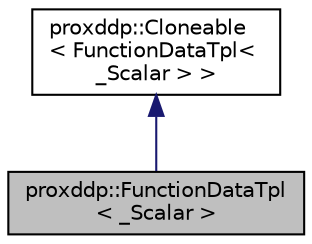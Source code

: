 digraph "proxddp::FunctionDataTpl&lt; _Scalar &gt;"
{
 // LATEX_PDF_SIZE
  bgcolor="transparent";
  edge [fontname="Helvetica",fontsize="10",labelfontname="Helvetica",labelfontsize="10"];
  node [fontname="Helvetica",fontsize="10",shape=record];
  Node1 [label="proxddp::FunctionDataTpl\l\< _Scalar \>",height=0.2,width=0.4,color="black", fillcolor="grey75", style="filled", fontcolor="black",tooltip="Struct to hold function data."];
  Node2 -> Node1 [dir="back",color="midnightblue",fontsize="10",style="solid",fontname="Helvetica"];
  Node2 [label="proxddp::Cloneable\l\< FunctionDataTpl\< \l_Scalar \> \>",height=0.2,width=0.4,color="black",URL="$structproxddp_1_1Cloneable.html",tooltip=" "];
}
